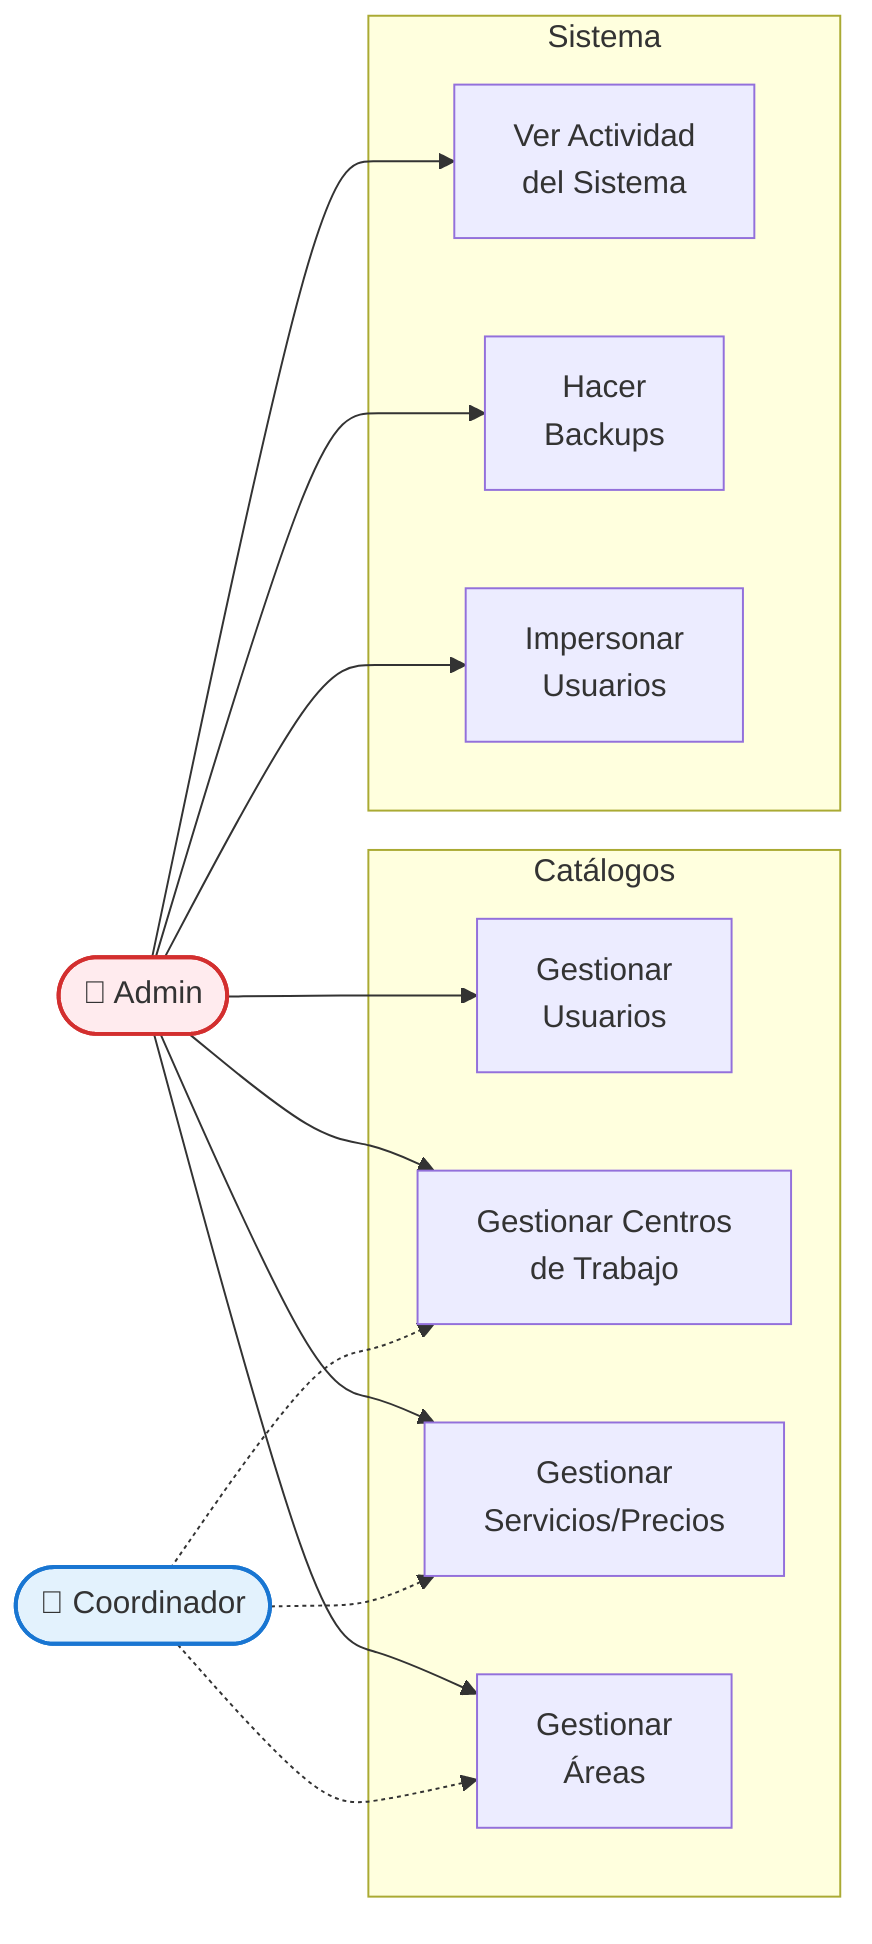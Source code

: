 ﻿graph LR
    Admin([👤 Admin])
    Coord([👤 Coordinador])
    
    subgraph " Catálogos "
        UC1[Gestionar<br/>Usuarios]
        UC2[Gestionar Centros<br/>de Trabajo]
        UC3[Gestionar<br/>Servicios/Precios]
        UC4[Gestionar<br/>Áreas]
    end
    
    subgraph " Sistema "
        UC5[Ver Actividad<br/>del Sistema]
        UC6[Hacer<br/>Backups]
        UC7[Impersonar<br/>Usuarios]
    end
    
    Admin --> UC1
    Admin --> UC2
    Admin --> UC3
    Admin --> UC4
    Admin --> UC5
    Admin --> UC6
    Admin --> UC7
    
    Coord -.-> UC2
    Coord -.-> UC3
    Coord -.-> UC4
    
    style Admin fill:#ffebee,stroke:#d32f2f,stroke-width:2px
    style Coord fill:#e3f2fd,stroke:#1976d2,stroke-width:2px